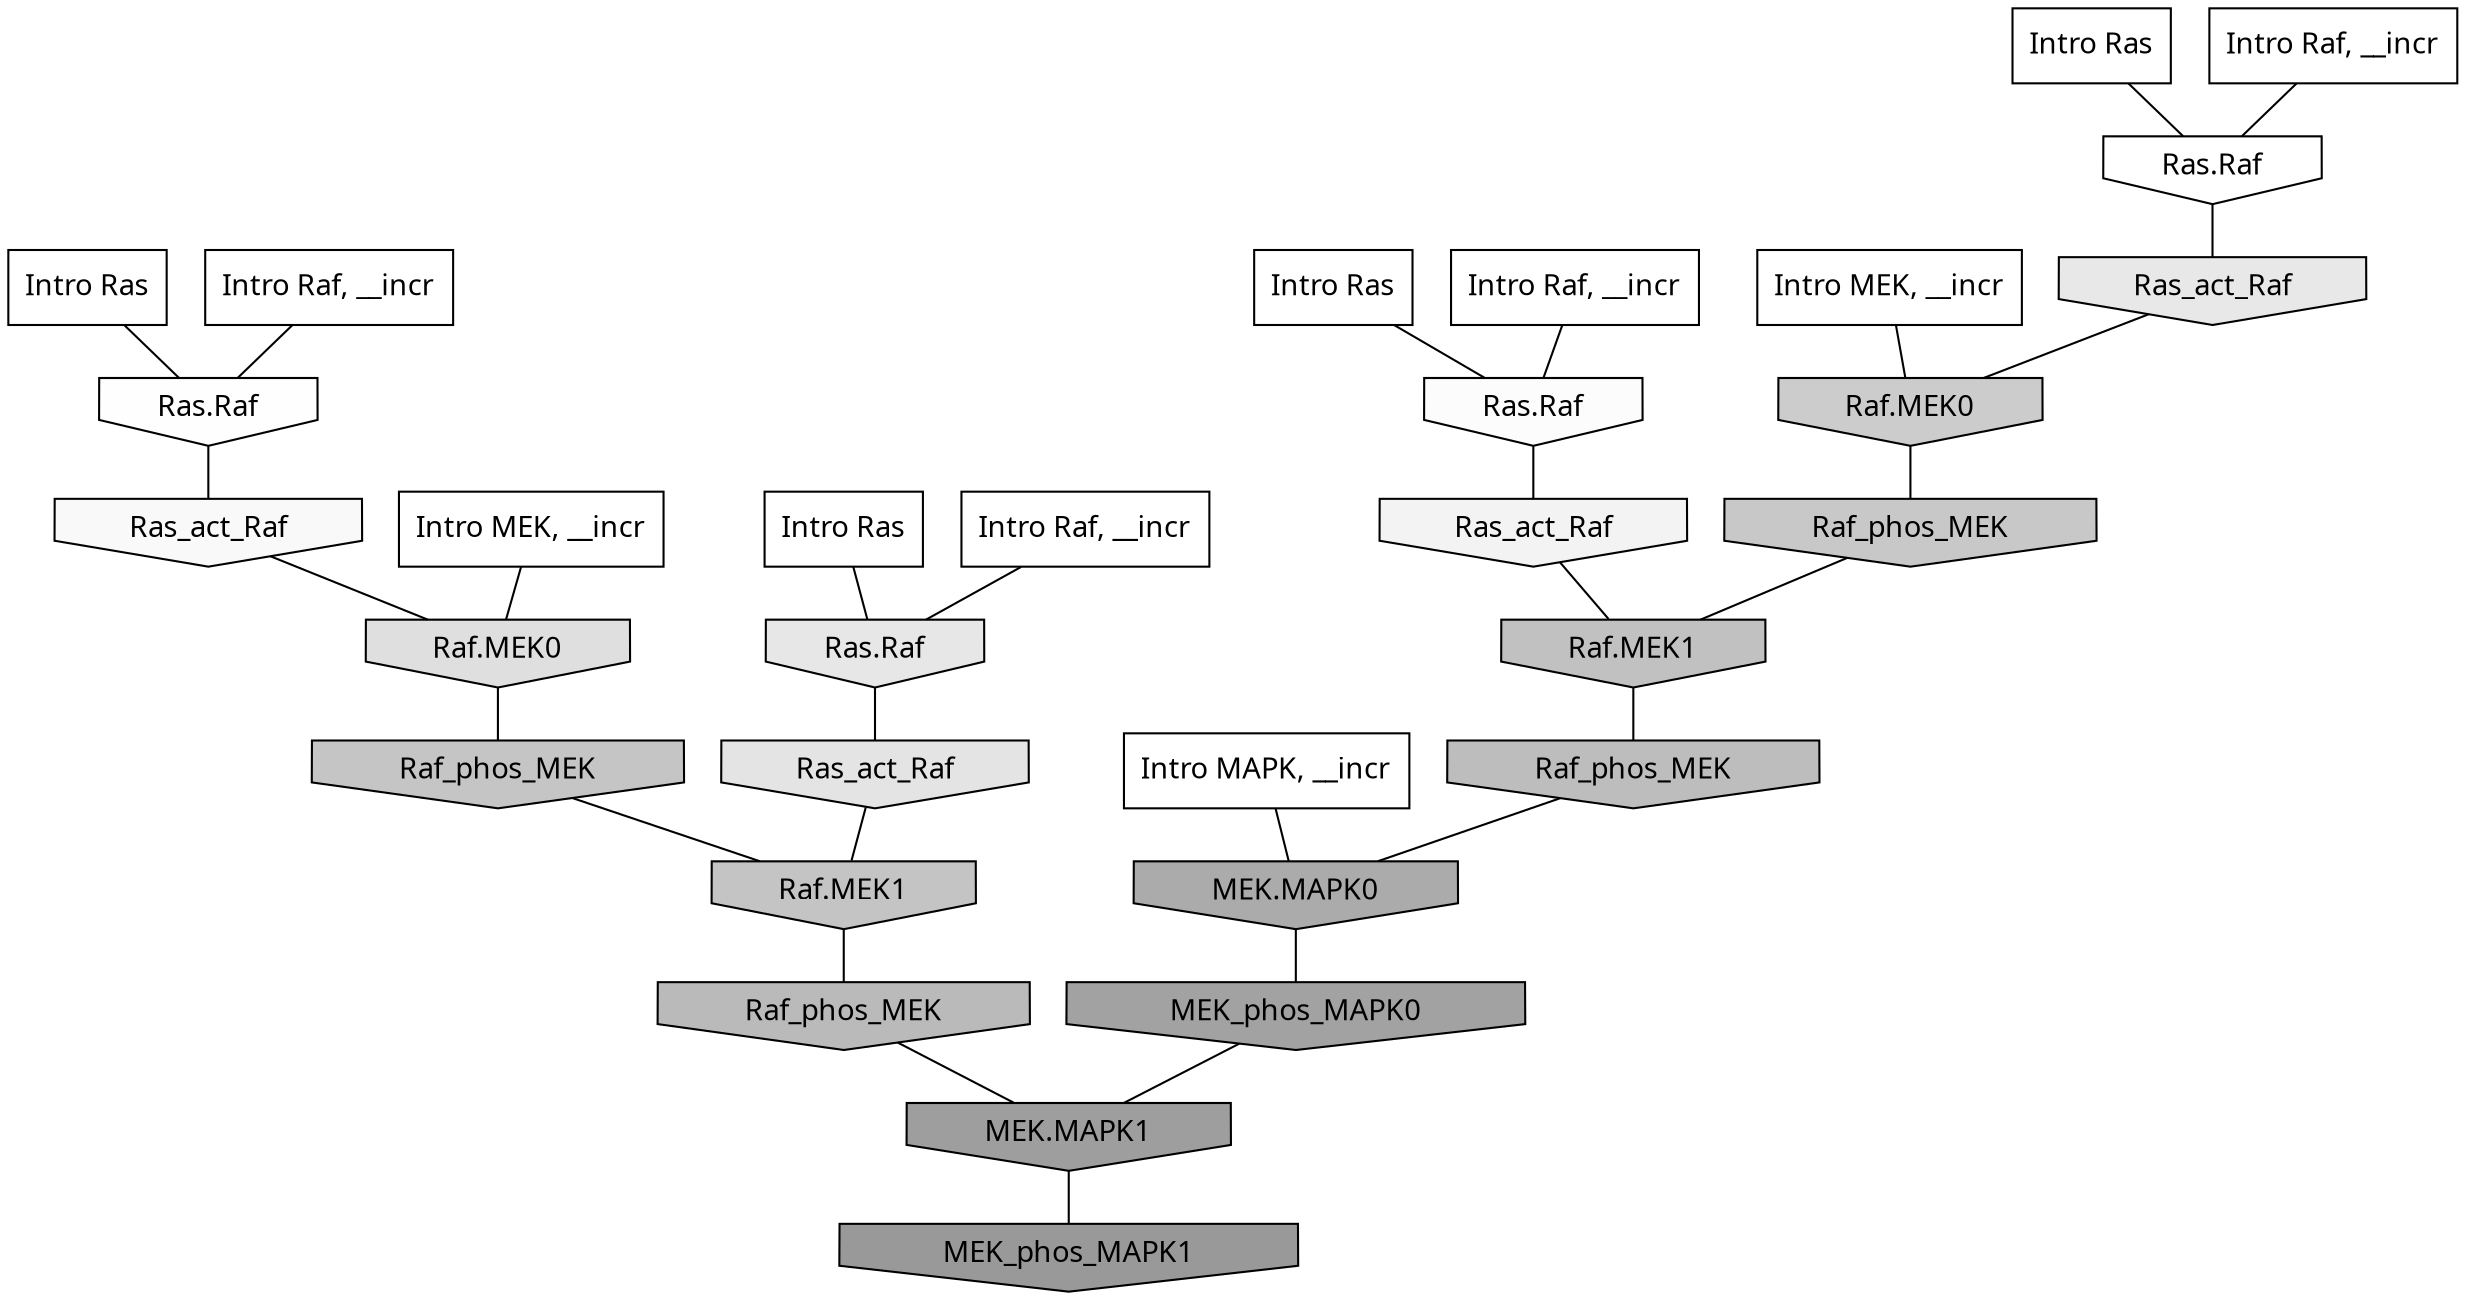 digraph G{
  rankdir="TB";
  ranksep=0.30;
  node [fontname="CMU Serif"];
  edge [fontname="CMU Serif"];
  
  13 [label="Intro Ras", shape=rectangle, style=filled, fillcolor="0.000 0.000 1.000"]
  
  23 [label="Intro Ras", shape=rectangle, style=filled, fillcolor="0.000 0.000 1.000"]
  
  24 [label="Intro Ras", shape=rectangle, style=filled, fillcolor="0.000 0.000 1.000"]
  
  37 [label="Intro Ras", shape=rectangle, style=filled, fillcolor="0.000 0.000 1.000"]
  
  298 [label="Intro Raf, __incr", shape=rectangle, style=filled, fillcolor="0.000 0.000 1.000"]
  
  379 [label="Intro Raf, __incr", shape=rectangle, style=filled, fillcolor="0.000 0.000 1.000"]
  
  1032 [label="Intro Raf, __incr", shape=rectangle, style=filled, fillcolor="0.000 0.000 1.000"]
  
  1087 [label="Intro Raf, __incr", shape=rectangle, style=filled, fillcolor="0.000 0.000 1.000"]
  
  1920 [label="Intro MEK, __incr", shape=rectangle, style=filled, fillcolor="0.000 0.000 1.000"]
  
  2063 [label="Intro MEK, __incr", shape=rectangle, style=filled, fillcolor="0.000 0.000 1.000"]
  
  2206 [label="Intro MAPK, __incr", shape=rectangle, style=filled, fillcolor="0.000 0.000 1.000"]
  
  3279 [label="Ras.Raf", shape=invhouse, style=filled, fillcolor="0.000 0.000 1.000"]
  
  3334 [label="Ras.Raf", shape=invhouse, style=filled, fillcolor="0.000 0.000 0.996"]
  
  3406 [label="Ras.Raf", shape=invhouse, style=filled, fillcolor="0.000 0.000 0.985"]
  
  3468 [label="Ras_act_Raf", shape=invhouse, style=filled, fillcolor="0.000 0.000 0.974"]
  
  3620 [label="Ras_act_Raf", shape=invhouse, style=filled, fillcolor="0.000 0.000 0.952"]
  
  4197 [label="Ras_act_Raf", shape=invhouse, style=filled, fillcolor="0.000 0.000 0.907"]
  
  4248 [label="Ras.Raf", shape=invhouse, style=filled, fillcolor="0.000 0.000 0.904"]
  
  4408 [label="Ras_act_Raf", shape=invhouse, style=filled, fillcolor="0.000 0.000 0.892"]
  
  4711 [label="Raf.MEK0", shape=invhouse, style=filled, fillcolor="0.000 0.000 0.872"]
  
  5915 [label="Raf.MEK0", shape=invhouse, style=filled, fillcolor="0.000 0.000 0.799"]
  
  6237 [label="Raf_phos_MEK", shape=invhouse, style=filled, fillcolor="0.000 0.000 0.782"]
  
  6453 [label="Raf_phos_MEK", shape=invhouse, style=filled, fillcolor="0.000 0.000 0.772"]
  
  6614 [label="Raf.MEK1", shape=invhouse, style=filled, fillcolor="0.000 0.000 0.766"]
  
  6857 [label="Raf.MEK1", shape=invhouse, style=filled, fillcolor="0.000 0.000 0.756"]
  
  7260 [label="Raf_phos_MEK", shape=invhouse, style=filled, fillcolor="0.000 0.000 0.742"]
  
  7647 [label="Raf_phos_MEK", shape=invhouse, style=filled, fillcolor="0.000 0.000 0.729"]
  
  9613 [label="MEK.MAPK0", shape=invhouse, style=filled, fillcolor="0.000 0.000 0.671"]
  
  11341 [label="MEK_phos_MAPK0", shape=invhouse, style=filled, fillcolor="0.000 0.000 0.634"]
  
  12026 [label="MEK.MAPK1", shape=invhouse, style=filled, fillcolor="0.000 0.000 0.621"]
  
  13216 [label="MEK_phos_MAPK1", shape=invhouse, style=filled, fillcolor="0.000 0.000 0.600"]
  
  
  12026 -> 13216 [dir=none, color="0.000 0.000 0.000"] 
  11341 -> 12026 [dir=none, color="0.000 0.000 0.000"] 
  9613 -> 11341 [dir=none, color="0.000 0.000 0.000"] 
  7647 -> 12026 [dir=none, color="0.000 0.000 0.000"] 
  7260 -> 9613 [dir=none, color="0.000 0.000 0.000"] 
  6857 -> 7260 [dir=none, color="0.000 0.000 0.000"] 
  6614 -> 7647 [dir=none, color="0.000 0.000 0.000"] 
  6453 -> 6614 [dir=none, color="0.000 0.000 0.000"] 
  6237 -> 6857 [dir=none, color="0.000 0.000 0.000"] 
  5915 -> 6237 [dir=none, color="0.000 0.000 0.000"] 
  4711 -> 6453 [dir=none, color="0.000 0.000 0.000"] 
  4408 -> 6614 [dir=none, color="0.000 0.000 0.000"] 
  4248 -> 4408 [dir=none, color="0.000 0.000 0.000"] 
  4197 -> 5915 [dir=none, color="0.000 0.000 0.000"] 
  3620 -> 6857 [dir=none, color="0.000 0.000 0.000"] 
  3468 -> 4711 [dir=none, color="0.000 0.000 0.000"] 
  3406 -> 3620 [dir=none, color="0.000 0.000 0.000"] 
  3334 -> 3468 [dir=none, color="0.000 0.000 0.000"] 
  3279 -> 4197 [dir=none, color="0.000 0.000 0.000"] 
  2206 -> 9613 [dir=none, color="0.000 0.000 0.000"] 
  2063 -> 5915 [dir=none, color="0.000 0.000 0.000"] 
  1920 -> 4711 [dir=none, color="0.000 0.000 0.000"] 
  1087 -> 3406 [dir=none, color="0.000 0.000 0.000"] 
  1032 -> 3279 [dir=none, color="0.000 0.000 0.000"] 
  379 -> 4248 [dir=none, color="0.000 0.000 0.000"] 
  298 -> 3334 [dir=none, color="0.000 0.000 0.000"] 
  37 -> 4248 [dir=none, color="0.000 0.000 0.000"] 
  24 -> 3406 [dir=none, color="0.000 0.000 0.000"] 
  23 -> 3279 [dir=none, color="0.000 0.000 0.000"] 
  13 -> 3334 [dir=none, color="0.000 0.000 0.000"] 
  
  }
